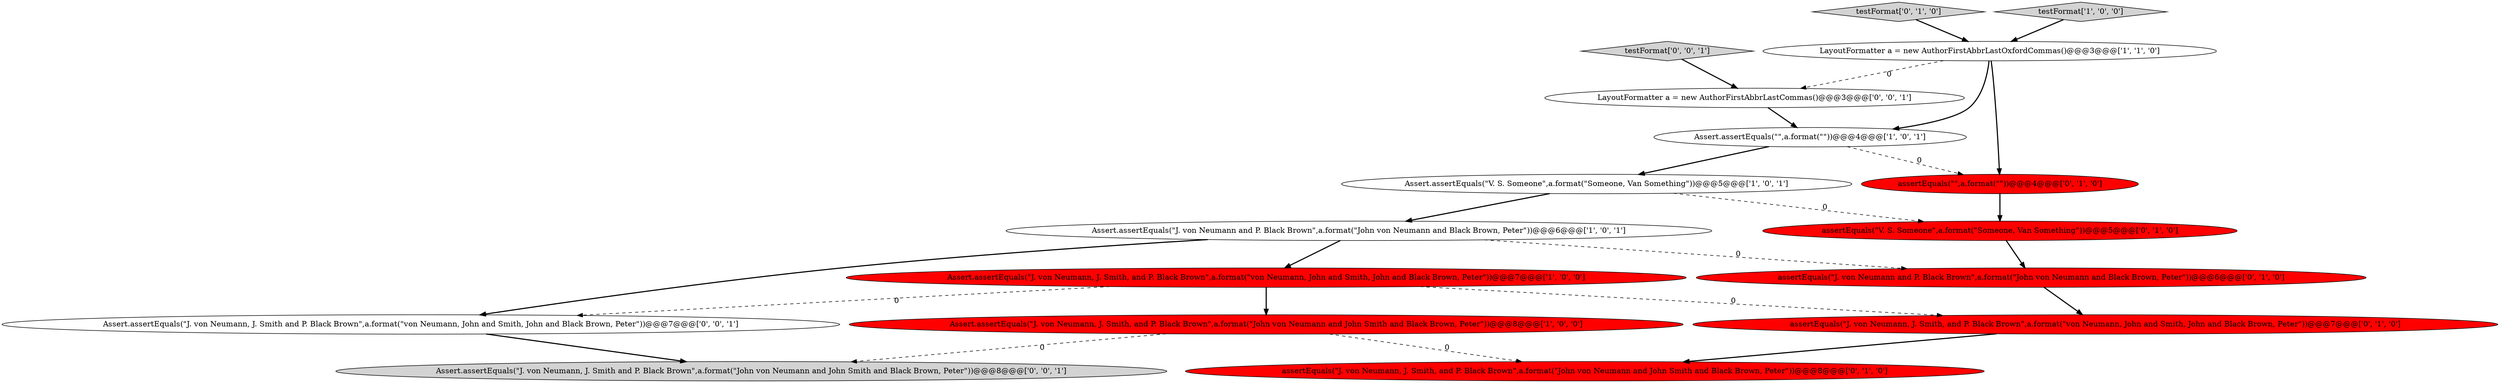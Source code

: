 digraph {
2 [style = filled, label = "LayoutFormatter a = new AuthorFirstAbbrLastOxfordCommas()@@@3@@@['1', '1', '0']", fillcolor = white, shape = ellipse image = "AAA0AAABBB1BBB"];
8 [style = filled, label = "assertEquals(\"J. von Neumann, J. Smith, and P. Black Brown\",a.format(\"von Neumann, John and Smith, John and Black Brown, Peter\"))@@@7@@@['0', '1', '0']", fillcolor = red, shape = ellipse image = "AAA1AAABBB2BBB"];
12 [style = filled, label = "testFormat['0', '1', '0']", fillcolor = lightgray, shape = diamond image = "AAA0AAABBB2BBB"];
7 [style = filled, label = "assertEquals(\"V. S. Someone\",a.format(\"Someone, Van Something\"))@@@5@@@['0', '1', '0']", fillcolor = red, shape = ellipse image = "AAA1AAABBB2BBB"];
13 [style = filled, label = "LayoutFormatter a = new AuthorFirstAbbrLastCommas()@@@3@@@['0', '0', '1']", fillcolor = white, shape = ellipse image = "AAA0AAABBB3BBB"];
15 [style = filled, label = "testFormat['0', '0', '1']", fillcolor = lightgray, shape = diamond image = "AAA0AAABBB3BBB"];
3 [style = filled, label = "testFormat['1', '0', '0']", fillcolor = lightgray, shape = diamond image = "AAA0AAABBB1BBB"];
6 [style = filled, label = "Assert.assertEquals(\"J. von Neumann, J. Smith, and P. Black Brown\",a.format(\"von Neumann, John and Smith, John and Black Brown, Peter\"))@@@7@@@['1', '0', '0']", fillcolor = red, shape = ellipse image = "AAA1AAABBB1BBB"];
9 [style = filled, label = "assertEquals(\"J. von Neumann, J. Smith, and P. Black Brown\",a.format(\"John von Neumann and John Smith and Black Brown, Peter\"))@@@8@@@['0', '1', '0']", fillcolor = red, shape = ellipse image = "AAA1AAABBB2BBB"];
16 [style = filled, label = "Assert.assertEquals(\"J. von Neumann, J. Smith and P. Black Brown\",a.format(\"von Neumann, John and Smith, John and Black Brown, Peter\"))@@@7@@@['0', '0', '1']", fillcolor = white, shape = ellipse image = "AAA0AAABBB3BBB"];
14 [style = filled, label = "Assert.assertEquals(\"J. von Neumann, J. Smith and P. Black Brown\",a.format(\"John von Neumann and John Smith and Black Brown, Peter\"))@@@8@@@['0', '0', '1']", fillcolor = lightgray, shape = ellipse image = "AAA0AAABBB3BBB"];
1 [style = filled, label = "Assert.assertEquals(\"V. S. Someone\",a.format(\"Someone, Van Something\"))@@@5@@@['1', '0', '1']", fillcolor = white, shape = ellipse image = "AAA0AAABBB1BBB"];
5 [style = filled, label = "Assert.assertEquals(\"J. von Neumann and P. Black Brown\",a.format(\"John von Neumann and Black Brown, Peter\"))@@@6@@@['1', '0', '1']", fillcolor = white, shape = ellipse image = "AAA0AAABBB1BBB"];
0 [style = filled, label = "Assert.assertEquals(\"\",a.format(\"\"))@@@4@@@['1', '0', '1']", fillcolor = white, shape = ellipse image = "AAA0AAABBB1BBB"];
10 [style = filled, label = "assertEquals(\"\",a.format(\"\"))@@@4@@@['0', '1', '0']", fillcolor = red, shape = ellipse image = "AAA1AAABBB2BBB"];
11 [style = filled, label = "assertEquals(\"J. von Neumann and P. Black Brown\",a.format(\"John von Neumann and Black Brown, Peter\"))@@@6@@@['0', '1', '0']", fillcolor = red, shape = ellipse image = "AAA1AAABBB2BBB"];
4 [style = filled, label = "Assert.assertEquals(\"J. von Neumann, J. Smith, and P. Black Brown\",a.format(\"John von Neumann and John Smith and Black Brown, Peter\"))@@@8@@@['1', '0', '0']", fillcolor = red, shape = ellipse image = "AAA1AAABBB1BBB"];
1->5 [style = bold, label=""];
6->8 [style = dashed, label="0"];
15->13 [style = bold, label=""];
7->11 [style = bold, label=""];
2->10 [style = bold, label=""];
10->7 [style = bold, label=""];
0->10 [style = dashed, label="0"];
5->16 [style = bold, label=""];
6->4 [style = bold, label=""];
4->9 [style = dashed, label="0"];
12->2 [style = bold, label=""];
2->0 [style = bold, label=""];
6->16 [style = dashed, label="0"];
5->6 [style = bold, label=""];
3->2 [style = bold, label=""];
5->11 [style = dashed, label="0"];
2->13 [style = dashed, label="0"];
0->1 [style = bold, label=""];
8->9 [style = bold, label=""];
11->8 [style = bold, label=""];
16->14 [style = bold, label=""];
4->14 [style = dashed, label="0"];
1->7 [style = dashed, label="0"];
13->0 [style = bold, label=""];
}
